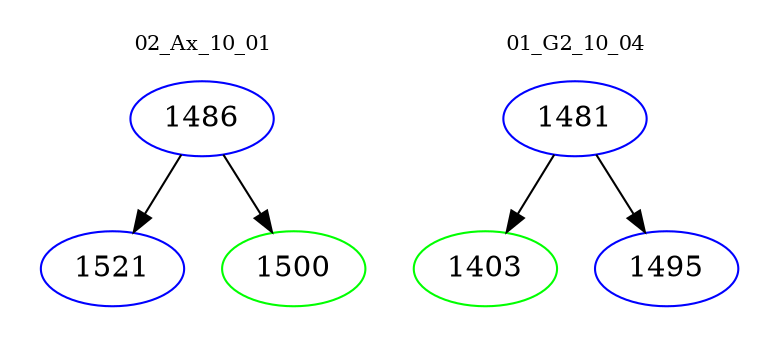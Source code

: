 digraph{
subgraph cluster_0 {
color = white
label = "02_Ax_10_01";
fontsize=10;
T0_1486 [label="1486", color="blue"]
T0_1486 -> T0_1521 [color="black"]
T0_1521 [label="1521", color="blue"]
T0_1486 -> T0_1500 [color="black"]
T0_1500 [label="1500", color="green"]
}
subgraph cluster_1 {
color = white
label = "01_G2_10_04";
fontsize=10;
T1_1481 [label="1481", color="blue"]
T1_1481 -> T1_1403 [color="black"]
T1_1403 [label="1403", color="green"]
T1_1481 -> T1_1495 [color="black"]
T1_1495 [label="1495", color="blue"]
}
}
